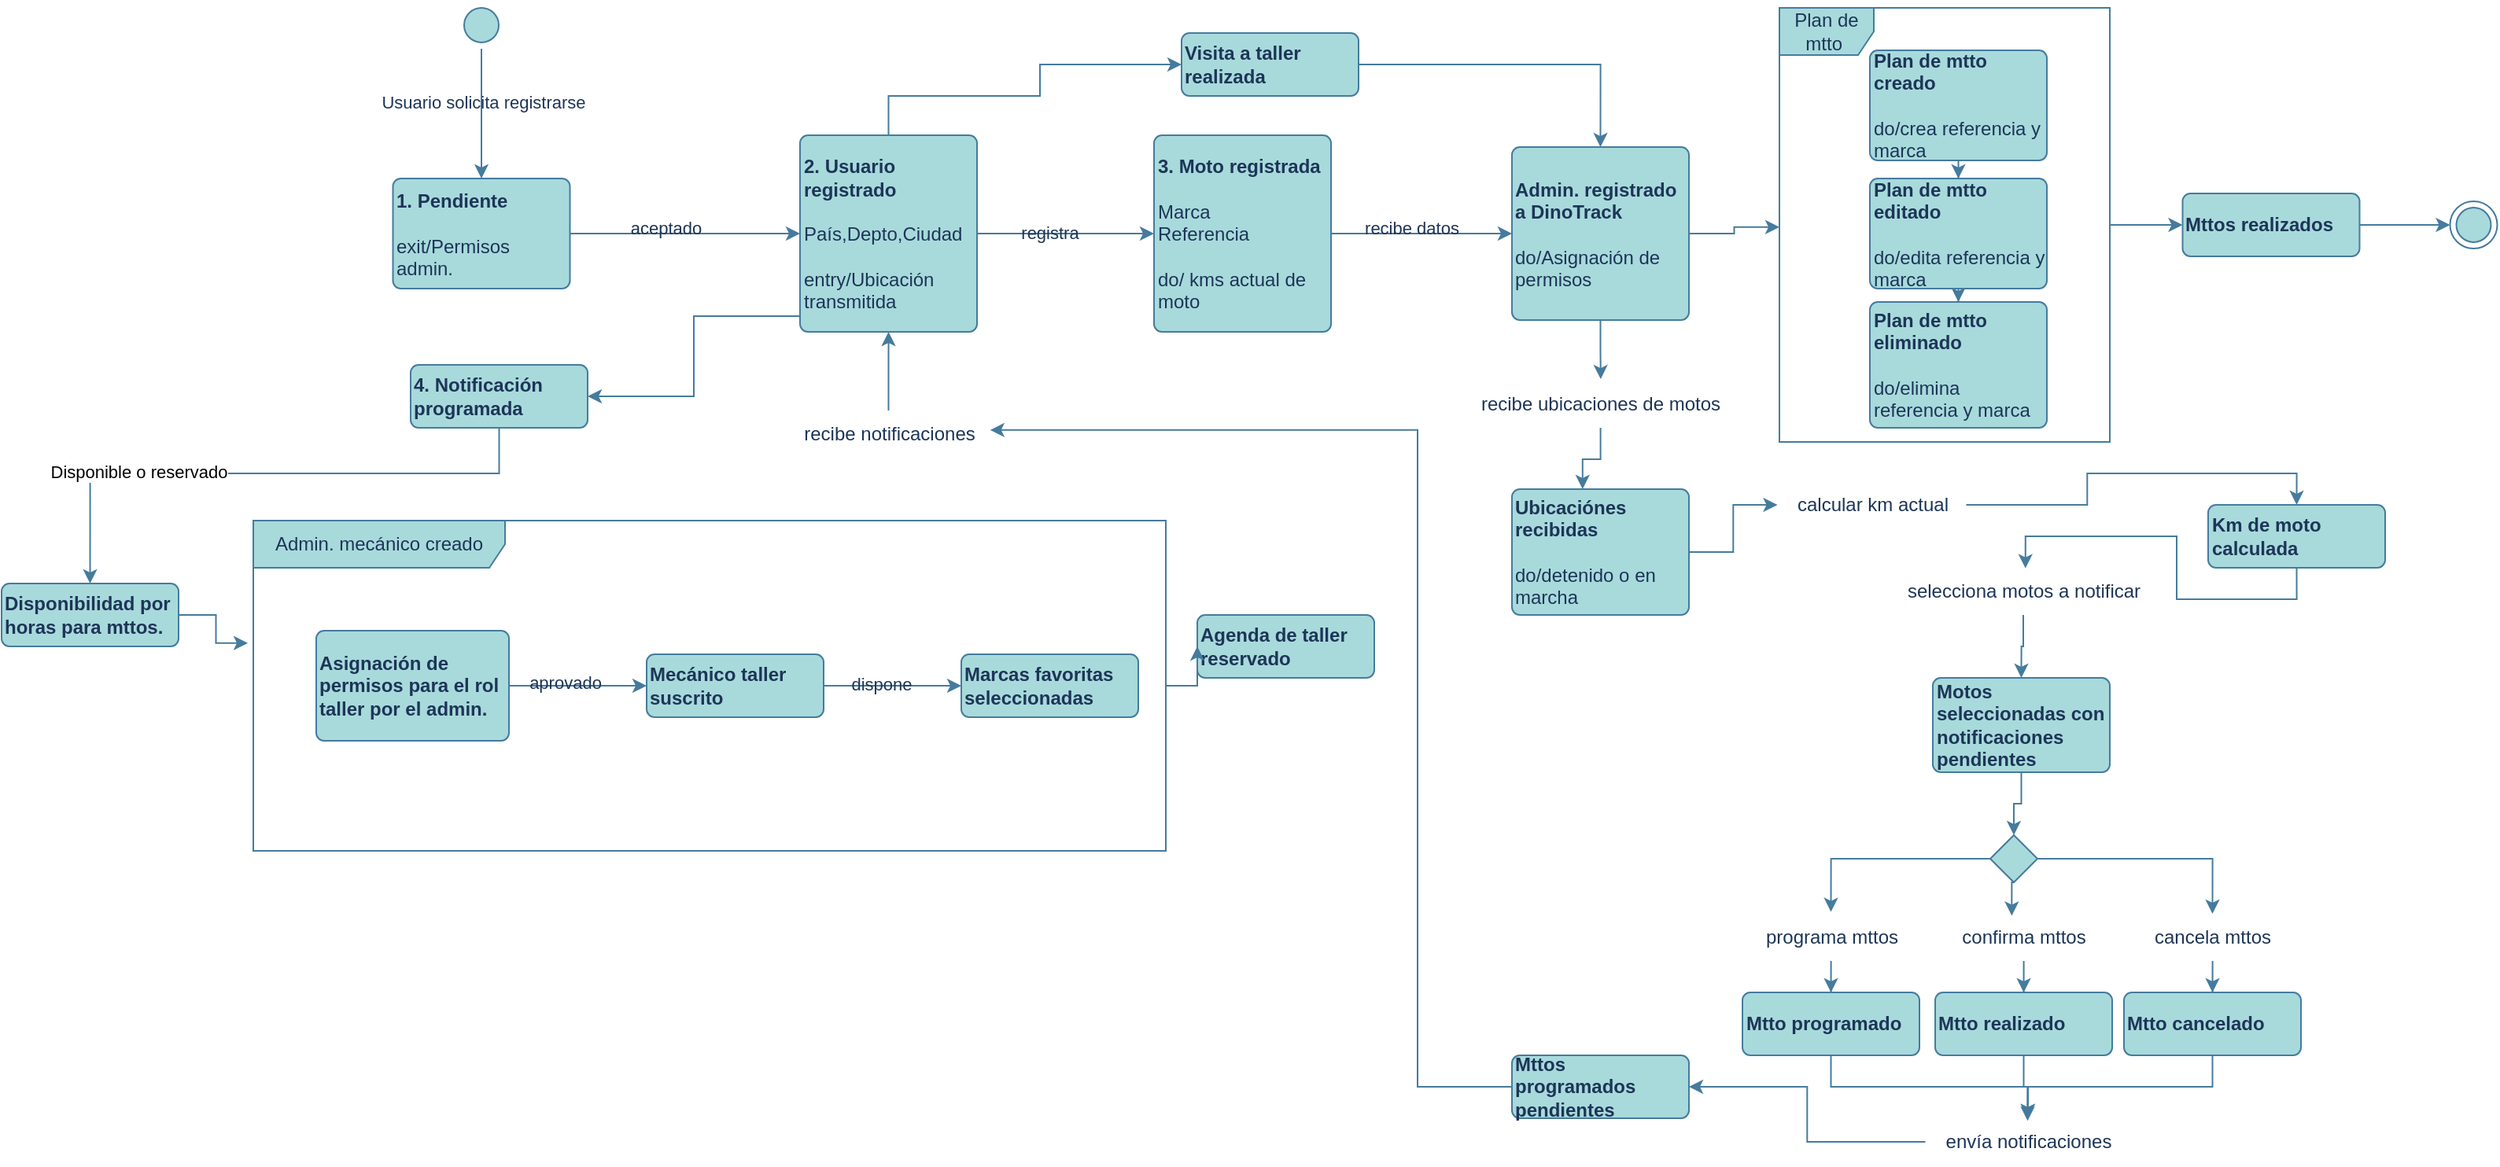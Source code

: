 <mxfile version="22.0.8" type="github">
  <diagram name="Page-1" id="2YBvvXClWsGukQMizWep">
    <mxGraphModel dx="2368" dy="646" grid="1" gridSize="10" guides="1" tooltips="1" connect="1" arrows="1" fold="1" page="1" pageScale="1" pageWidth="850" pageHeight="1100" math="0" shadow="0">
      <root>
        <mxCell id="0" />
        <mxCell id="1" parent="0" />
        <mxCell id="9uB-aW_XzF6aLIXHZRKK-7" style="edgeStyle=orthogonalEdgeStyle;rounded=0;orthogonalLoop=1;jettySize=auto;html=1;entryX=0.5;entryY=0;entryDx=0;entryDy=0;labelBackgroundColor=none;strokeColor=#457B9D;fontColor=default;" parent="1" source="9uB-aW_XzF6aLIXHZRKK-2" target="9uB-aW_XzF6aLIXHZRKK-16" edge="1">
          <mxGeometry relative="1" as="geometry">
            <mxPoint x="125" y="190" as="targetPoint" />
          </mxGeometry>
        </mxCell>
        <mxCell id="9uB-aW_XzF6aLIXHZRKK-9" value="Usuario solicita registrarse" style="edgeLabel;html=1;align=center;verticalAlign=middle;resizable=0;points=[];labelBackgroundColor=none;fontColor=#1D3557;" parent="9uB-aW_XzF6aLIXHZRKK-7" vertex="1" connectable="0">
          <mxGeometry x="-0.173" y="1" relative="1" as="geometry">
            <mxPoint as="offset" />
          </mxGeometry>
        </mxCell>
        <mxCell id="9uB-aW_XzF6aLIXHZRKK-2" value="" style="ellipse;html=1;shape=startState;fillColor=#A8DADC;strokeColor=#457B9D;labelBackgroundColor=none;fontColor=#1D3557;" parent="1" vertex="1">
          <mxGeometry x="110" y="50" width="30" height="30" as="geometry" />
        </mxCell>
        <mxCell id="9uB-aW_XzF6aLIXHZRKK-18" style="edgeStyle=orthogonalEdgeStyle;rounded=0;orthogonalLoop=1;jettySize=auto;html=1;entryX=0;entryY=0.5;entryDx=0;entryDy=0;labelBackgroundColor=none;strokeColor=#457B9D;fontColor=default;" parent="1" source="9uB-aW_XzF6aLIXHZRKK-16" target="9uB-aW_XzF6aLIXHZRKK-19" edge="1">
          <mxGeometry relative="1" as="geometry">
            <mxPoint x="230" y="200" as="targetPoint" />
          </mxGeometry>
        </mxCell>
        <mxCell id="9uB-aW_XzF6aLIXHZRKK-85" value="aceptado" style="edgeLabel;html=1;align=center;verticalAlign=middle;resizable=0;points=[];labelBackgroundColor=none;fontColor=#1D3557;" parent="9uB-aW_XzF6aLIXHZRKK-18" vertex="1" connectable="0">
          <mxGeometry x="-0.176" y="4" relative="1" as="geometry">
            <mxPoint as="offset" />
          </mxGeometry>
        </mxCell>
        <mxCell id="9uB-aW_XzF6aLIXHZRKK-16" value="&lt;b&gt;1. Pendiente&lt;br&gt;&lt;br&gt;&lt;/b&gt;exit/Permisos admin." style="html=1;align=left;verticalAlign=middle;rounded=1;absoluteArcSize=1;arcSize=10;dashed=0;whiteSpace=wrap;labelBackgroundColor=none;fillColor=#A8DADC;strokeColor=#457B9D;fontColor=#1D3557;" parent="1" vertex="1">
          <mxGeometry x="68.75" y="162.5" width="112.5" height="70" as="geometry" />
        </mxCell>
        <mxCell id="9uB-aW_XzF6aLIXHZRKK-21" style="edgeStyle=orthogonalEdgeStyle;rounded=0;orthogonalLoop=1;jettySize=auto;html=1;entryX=0;entryY=0.5;entryDx=0;entryDy=0;labelBackgroundColor=none;strokeColor=#457B9D;fontColor=default;" parent="1" source="9uB-aW_XzF6aLIXHZRKK-19" target="9uB-aW_XzF6aLIXHZRKK-20" edge="1">
          <mxGeometry relative="1" as="geometry" />
        </mxCell>
        <mxCell id="9uB-aW_XzF6aLIXHZRKK-86" value="registra" style="edgeLabel;html=1;align=center;verticalAlign=middle;resizable=0;points=[];labelBackgroundColor=none;fontColor=#1D3557;" parent="9uB-aW_XzF6aLIXHZRKK-21" vertex="1" connectable="0">
          <mxGeometry x="-0.18" y="1" relative="1" as="geometry">
            <mxPoint as="offset" />
          </mxGeometry>
        </mxCell>
        <mxCell id="9uB-aW_XzF6aLIXHZRKK-256" style="edgeStyle=orthogonalEdgeStyle;rounded=0;orthogonalLoop=1;jettySize=auto;html=1;entryX=1;entryY=0.5;entryDx=0;entryDy=0;labelBackgroundColor=none;strokeColor=#457B9D;fontColor=default;" parent="1" source="9uB-aW_XzF6aLIXHZRKK-19" target="9uB-aW_XzF6aLIXHZRKK-30" edge="1">
          <mxGeometry relative="1" as="geometry">
            <Array as="points">
              <mxPoint x="260" y="250" />
              <mxPoint x="260" y="301" />
            </Array>
          </mxGeometry>
        </mxCell>
        <mxCell id="9uB-aW_XzF6aLIXHZRKK-261" style="edgeStyle=orthogonalEdgeStyle;rounded=0;orthogonalLoop=1;jettySize=auto;html=1;entryX=0;entryY=0.5;entryDx=0;entryDy=0;labelBackgroundColor=none;strokeColor=#457B9D;fontColor=default;" parent="1" source="9uB-aW_XzF6aLIXHZRKK-19" target="9uB-aW_XzF6aLIXHZRKK-44" edge="1">
          <mxGeometry relative="1" as="geometry">
            <Array as="points">
              <mxPoint x="384" y="110" />
              <mxPoint x="480" y="110" />
              <mxPoint x="480" y="90" />
            </Array>
          </mxGeometry>
        </mxCell>
        <mxCell id="9uB-aW_XzF6aLIXHZRKK-19" value="&lt;b&gt;2. Usuario registrado&lt;/b&gt;&lt;br&gt;&lt;br&gt;País,Depto,Ciudad&lt;br&gt;&lt;br&gt;entry/Ubicación transmitida&lt;b&gt;&lt;br&gt;&lt;/b&gt;" style="html=1;align=left;verticalAlign=middle;rounded=1;absoluteArcSize=1;arcSize=10;dashed=0;whiteSpace=wrap;labelBackgroundColor=none;fillColor=#A8DADC;strokeColor=#457B9D;fontColor=#1D3557;" parent="1" vertex="1">
          <mxGeometry x="327.5" y="135" width="112.5" height="125" as="geometry" />
        </mxCell>
        <mxCell id="9uB-aW_XzF6aLIXHZRKK-210" style="edgeStyle=orthogonalEdgeStyle;rounded=0;orthogonalLoop=1;jettySize=auto;html=1;entryX=0;entryY=0.5;entryDx=0;entryDy=0;labelBackgroundColor=none;strokeColor=#457B9D;fontColor=default;" parent="1" source="9uB-aW_XzF6aLIXHZRKK-20" target="9uB-aW_XzF6aLIXHZRKK-48" edge="1">
          <mxGeometry relative="1" as="geometry" />
        </mxCell>
        <mxCell id="9uB-aW_XzF6aLIXHZRKK-211" value="recibe datos" style="edgeLabel;html=1;align=center;verticalAlign=middle;resizable=0;points=[];labelBackgroundColor=none;fontColor=#1D3557;" parent="9uB-aW_XzF6aLIXHZRKK-210" vertex="1" connectable="0">
          <mxGeometry x="-0.123" y="4" relative="1" as="geometry">
            <mxPoint as="offset" />
          </mxGeometry>
        </mxCell>
        <mxCell id="9uB-aW_XzF6aLIXHZRKK-20" value="&lt;b&gt;3. Moto registrada&lt;br&gt;&lt;/b&gt;&lt;br&gt;Marca&lt;br&gt;Referencia&lt;br&gt;&lt;br&gt;do/ kms actual de moto" style="html=1;align=left;verticalAlign=middle;rounded=1;absoluteArcSize=1;arcSize=10;dashed=0;whiteSpace=wrap;labelBackgroundColor=none;fillColor=#A8DADC;strokeColor=#457B9D;fontColor=#1D3557;" parent="1" vertex="1">
          <mxGeometry x="552.5" y="135" width="112.5" height="125" as="geometry" />
        </mxCell>
        <mxCell id="9uB-aW_XzF6aLIXHZRKK-257" style="edgeStyle=orthogonalEdgeStyle;rounded=0;orthogonalLoop=1;jettySize=auto;html=1;entryX=0.5;entryY=0;entryDx=0;entryDy=0;labelBackgroundColor=none;strokeColor=#457B9D;fontColor=default;" parent="1" source="9uB-aW_XzF6aLIXHZRKK-30" target="9uB-aW_XzF6aLIXHZRKK-76" edge="1">
          <mxGeometry relative="1" as="geometry">
            <Array as="points">
              <mxPoint x="136" y="350" />
              <mxPoint x="-124" y="350" />
            </Array>
          </mxGeometry>
        </mxCell>
        <mxCell id="_l7C2AWwMXPcwgIdUf1C-1" value="Disponible o reservado" style="edgeLabel;html=1;align=center;verticalAlign=middle;resizable=0;points=[];" vertex="1" connectable="0" parent="9uB-aW_XzF6aLIXHZRKK-257">
          <mxGeometry x="0.443" y="-1" relative="1" as="geometry">
            <mxPoint as="offset" />
          </mxGeometry>
        </mxCell>
        <mxCell id="9uB-aW_XzF6aLIXHZRKK-30" value="&lt;b&gt;4. Notificación&amp;nbsp;&lt;br&gt;programada&lt;br&gt;&lt;/b&gt;" style="html=1;align=left;verticalAlign=middle;rounded=1;absoluteArcSize=1;arcSize=10;dashed=0;whiteSpace=wrap;labelBackgroundColor=none;fillColor=#A8DADC;strokeColor=#457B9D;fontColor=#1D3557;" parent="1" vertex="1">
          <mxGeometry x="80" y="281" width="112.5" height="40" as="geometry" />
        </mxCell>
        <mxCell id="9uB-aW_XzF6aLIXHZRKK-247" style="edgeStyle=orthogonalEdgeStyle;rounded=0;orthogonalLoop=1;jettySize=auto;html=1;labelBackgroundColor=none;strokeColor=#457B9D;fontColor=default;" parent="1" source="9uB-aW_XzF6aLIXHZRKK-35" target="9uB-aW_XzF6aLIXHZRKK-73" edge="1">
          <mxGeometry relative="1" as="geometry">
            <Array as="points">
              <mxPoint x="983" y="740" />
              <mxPoint x="1108" y="740" />
            </Array>
          </mxGeometry>
        </mxCell>
        <mxCell id="9uB-aW_XzF6aLIXHZRKK-35" value="&lt;b&gt;Mtto programado&lt;br&gt;&lt;/b&gt;" style="html=1;align=left;verticalAlign=middle;rounded=1;absoluteArcSize=1;arcSize=10;dashed=0;whiteSpace=wrap;labelBackgroundColor=none;fillColor=#A8DADC;strokeColor=#457B9D;fontColor=#1D3557;" parent="1" vertex="1">
          <mxGeometry x="926.5" y="680" width="112.5" height="40" as="geometry" />
        </mxCell>
        <mxCell id="9uB-aW_XzF6aLIXHZRKK-250" style="edgeStyle=orthogonalEdgeStyle;rounded=0;orthogonalLoop=1;jettySize=auto;html=1;entryX=0.5;entryY=1;entryDx=0;entryDy=0;labelBackgroundColor=none;strokeColor=#457B9D;fontColor=default;" parent="1" source="9uB-aW_XzF6aLIXHZRKK-37" target="9uB-aW_XzF6aLIXHZRKK-19" edge="1">
          <mxGeometry relative="1" as="geometry" />
        </mxCell>
        <mxCell id="9uB-aW_XzF6aLIXHZRKK-37" value="recibe notificaciones" style="text;html=1;align=center;verticalAlign=middle;resizable=0;points=[];autosize=1;strokeColor=none;fillColor=none;labelBackgroundColor=none;fontColor=#1D3557;" parent="1" vertex="1">
          <mxGeometry x="318.75" y="310" width="130" height="30" as="geometry" />
        </mxCell>
        <mxCell id="9uB-aW_XzF6aLIXHZRKK-244" style="edgeStyle=orthogonalEdgeStyle;rounded=0;orthogonalLoop=1;jettySize=auto;html=1;entryX=0.5;entryY=0;entryDx=0;entryDy=0;labelBackgroundColor=none;strokeColor=#457B9D;fontColor=default;" parent="1" source="9uB-aW_XzF6aLIXHZRKK-39" target="9uB-aW_XzF6aLIXHZRKK-35" edge="1">
          <mxGeometry relative="1" as="geometry" />
        </mxCell>
        <mxCell id="9uB-aW_XzF6aLIXHZRKK-39" value="programa mttos" style="text;html=1;align=center;verticalAlign=middle;resizable=0;points=[];autosize=1;strokeColor=none;fillColor=none;labelBackgroundColor=none;fontColor=#1D3557;" parent="1" vertex="1">
          <mxGeometry x="927.75" y="630" width="110" height="30" as="geometry" />
        </mxCell>
        <mxCell id="9uB-aW_XzF6aLIXHZRKK-40" value="&lt;b&gt;Agenda de taller reservado&lt;br&gt;&lt;/b&gt;" style="html=1;align=left;verticalAlign=middle;rounded=1;absoluteArcSize=1;arcSize=10;dashed=0;whiteSpace=wrap;labelBackgroundColor=none;fillColor=#A8DADC;strokeColor=#457B9D;fontColor=#1D3557;" parent="1" vertex="1">
          <mxGeometry x="580" y="440" width="112.5" height="40" as="geometry" />
        </mxCell>
        <mxCell id="9uB-aW_XzF6aLIXHZRKK-242" style="edgeStyle=orthogonalEdgeStyle;rounded=0;orthogonalLoop=1;jettySize=auto;html=1;entryX=0.5;entryY=0;entryDx=0;entryDy=0;labelBackgroundColor=none;strokeColor=#457B9D;fontColor=default;" parent="1" source="9uB-aW_XzF6aLIXHZRKK-41" target="9uB-aW_XzF6aLIXHZRKK-42" edge="1">
          <mxGeometry relative="1" as="geometry" />
        </mxCell>
        <mxCell id="9uB-aW_XzF6aLIXHZRKK-41" value="confirma mttos" style="text;html=1;align=center;verticalAlign=middle;resizable=0;points=[];autosize=1;strokeColor=none;fillColor=none;labelBackgroundColor=none;fontColor=#1D3557;" parent="1" vertex="1">
          <mxGeometry x="1055.25" y="630" width="100" height="30" as="geometry" />
        </mxCell>
        <mxCell id="9uB-aW_XzF6aLIXHZRKK-42" value="&lt;b&gt;Mtto realizado&lt;br&gt;&lt;/b&gt;" style="html=1;align=left;verticalAlign=middle;rounded=1;absoluteArcSize=1;arcSize=10;dashed=0;whiteSpace=wrap;labelBackgroundColor=none;fillColor=#A8DADC;strokeColor=#457B9D;fontColor=#1D3557;" parent="1" vertex="1">
          <mxGeometry x="1049" y="680" width="112.5" height="40" as="geometry" />
        </mxCell>
        <mxCell id="9uB-aW_XzF6aLIXHZRKK-262" style="edgeStyle=orthogonalEdgeStyle;rounded=0;orthogonalLoop=1;jettySize=auto;html=1;entryX=0.5;entryY=0;entryDx=0;entryDy=0;labelBackgroundColor=none;strokeColor=#457B9D;fontColor=default;" parent="1" source="9uB-aW_XzF6aLIXHZRKK-44" target="9uB-aW_XzF6aLIXHZRKK-48" edge="1">
          <mxGeometry relative="1" as="geometry" />
        </mxCell>
        <mxCell id="9uB-aW_XzF6aLIXHZRKK-44" value="&lt;b&gt;Visita a taller realizada&lt;br&gt;&lt;/b&gt;" style="html=1;align=left;verticalAlign=middle;rounded=1;absoluteArcSize=1;arcSize=10;dashed=0;whiteSpace=wrap;labelBackgroundColor=none;fillColor=#A8DADC;strokeColor=#457B9D;fontColor=#1D3557;" parent="1" vertex="1">
          <mxGeometry x="570" y="70" width="112.5" height="40" as="geometry" />
        </mxCell>
        <mxCell id="9uB-aW_XzF6aLIXHZRKK-240" style="edgeStyle=orthogonalEdgeStyle;rounded=0;orthogonalLoop=1;jettySize=auto;html=1;entryX=0.5;entryY=0;entryDx=0;entryDy=0;labelBackgroundColor=none;strokeColor=#457B9D;fontColor=default;" parent="1" source="9uB-aW_XzF6aLIXHZRKK-45" target="9uB-aW_XzF6aLIXHZRKK-46" edge="1">
          <mxGeometry relative="1" as="geometry" />
        </mxCell>
        <mxCell id="9uB-aW_XzF6aLIXHZRKK-45" value="cancela mttos" style="text;html=1;align=center;verticalAlign=middle;resizable=0;points=[];autosize=1;strokeColor=none;fillColor=none;labelBackgroundColor=none;fontColor=#1D3557;" parent="1" vertex="1">
          <mxGeometry x="1175.25" y="630" width="100" height="30" as="geometry" />
        </mxCell>
        <mxCell id="9uB-aW_XzF6aLIXHZRKK-46" value="&lt;b&gt;Mtto cancelado&lt;br&gt;&lt;/b&gt;" style="html=1;align=left;verticalAlign=middle;rounded=1;absoluteArcSize=1;arcSize=10;dashed=0;whiteSpace=wrap;labelBackgroundColor=none;fillColor=#A8DADC;strokeColor=#457B9D;fontColor=#1D3557;" parent="1" vertex="1">
          <mxGeometry x="1169" y="680" width="112.5" height="40" as="geometry" />
        </mxCell>
        <mxCell id="9uB-aW_XzF6aLIXHZRKK-48" value="&lt;b&gt;Admin. registrado a DinoTrack&lt;/b&gt;&lt;br&gt;&lt;br&gt;do/Asignación de permisos&amp;nbsp;" style="html=1;align=left;verticalAlign=middle;rounded=1;absoluteArcSize=1;arcSize=10;dashed=0;whiteSpace=wrap;labelBackgroundColor=none;fillColor=#A8DADC;strokeColor=#457B9D;fontColor=#1D3557;" parent="1" vertex="1">
          <mxGeometry x="780" y="142.5" width="112.5" height="110" as="geometry" />
        </mxCell>
        <mxCell id="9uB-aW_XzF6aLIXHZRKK-224" style="edgeStyle=orthogonalEdgeStyle;rounded=0;orthogonalLoop=1;jettySize=auto;html=1;labelBackgroundColor=none;strokeColor=#457B9D;fontColor=default;" parent="1" source="9uB-aW_XzF6aLIXHZRKK-59" target="9uB-aW_XzF6aLIXHZRKK-60" edge="1">
          <mxGeometry relative="1" as="geometry" />
        </mxCell>
        <mxCell id="9uB-aW_XzF6aLIXHZRKK-59" value="&lt;b&gt;Plan de mtto creado&lt;/b&gt;&lt;br&gt;&lt;br&gt;do/crea referencia y marca" style="html=1;align=left;verticalAlign=middle;rounded=1;absoluteArcSize=1;arcSize=10;dashed=0;whiteSpace=wrap;labelBackgroundColor=none;fillColor=#A8DADC;strokeColor=#457B9D;fontColor=#1D3557;" parent="1" vertex="1">
          <mxGeometry x="1007.5" y="81" width="112.5" height="70" as="geometry" />
        </mxCell>
        <mxCell id="9uB-aW_XzF6aLIXHZRKK-225" style="edgeStyle=orthogonalEdgeStyle;rounded=0;orthogonalLoop=1;jettySize=auto;html=1;labelBackgroundColor=none;strokeColor=#457B9D;fontColor=default;" parent="1" source="9uB-aW_XzF6aLIXHZRKK-60" target="9uB-aW_XzF6aLIXHZRKK-61" edge="1">
          <mxGeometry relative="1" as="geometry" />
        </mxCell>
        <mxCell id="9uB-aW_XzF6aLIXHZRKK-60" value="&lt;b&gt;Plan de mtto editado&lt;/b&gt;&lt;br&gt;&lt;br&gt;do/edita referencia y marca" style="html=1;align=left;verticalAlign=middle;rounded=1;absoluteArcSize=1;arcSize=10;dashed=0;whiteSpace=wrap;labelBackgroundColor=none;fillColor=#A8DADC;strokeColor=#457B9D;fontColor=#1D3557;" parent="1" vertex="1">
          <mxGeometry x="1007.5" y="162.5" width="112.5" height="70" as="geometry" />
        </mxCell>
        <mxCell id="9uB-aW_XzF6aLIXHZRKK-61" value="&lt;b&gt;Plan de mtto eliminado&lt;/b&gt;&lt;br&gt;&lt;br&gt;do/elimina referencia y marca" style="html=1;align=left;verticalAlign=middle;rounded=1;absoluteArcSize=1;arcSize=10;dashed=0;whiteSpace=wrap;labelBackgroundColor=none;fillColor=#A8DADC;strokeColor=#457B9D;fontColor=#1D3557;" parent="1" vertex="1">
          <mxGeometry x="1007.5" y="241" width="112.5" height="80" as="geometry" />
        </mxCell>
        <mxCell id="9uB-aW_XzF6aLIXHZRKK-233" style="edgeStyle=orthogonalEdgeStyle;rounded=0;orthogonalLoop=1;jettySize=auto;html=1;entryX=0.5;entryY=0;entryDx=0;entryDy=0;labelBackgroundColor=none;strokeColor=#457B9D;fontColor=default;" parent="1" source="9uB-aW_XzF6aLIXHZRKK-62" target="9uB-aW_XzF6aLIXHZRKK-63" edge="1">
          <mxGeometry relative="1" as="geometry" />
        </mxCell>
        <mxCell id="9uB-aW_XzF6aLIXHZRKK-62" value="calcular km actual" style="text;html=1;align=center;verticalAlign=middle;resizable=0;points=[];autosize=1;strokeColor=none;fillColor=none;labelBackgroundColor=none;fontColor=#1D3557;" parent="1" vertex="1">
          <mxGeometry x="948.75" y="355" width="120" height="30" as="geometry" />
        </mxCell>
        <mxCell id="9uB-aW_XzF6aLIXHZRKK-63" value="&lt;b&gt;Km de moto calculada&lt;br&gt;&lt;/b&gt;" style="html=1;align=left;verticalAlign=middle;rounded=1;absoluteArcSize=1;arcSize=10;dashed=0;whiteSpace=wrap;labelBackgroundColor=none;fillColor=#A8DADC;strokeColor=#457B9D;fontColor=#1D3557;" parent="1" vertex="1">
          <mxGeometry x="1222.5" y="370" width="112.5" height="40" as="geometry" />
        </mxCell>
        <mxCell id="9uB-aW_XzF6aLIXHZRKK-232" style="edgeStyle=orthogonalEdgeStyle;rounded=0;orthogonalLoop=1;jettySize=auto;html=1;labelBackgroundColor=none;strokeColor=#457B9D;fontColor=default;" parent="1" source="9uB-aW_XzF6aLIXHZRKK-65" target="9uB-aW_XzF6aLIXHZRKK-62" edge="1">
          <mxGeometry relative="1" as="geometry" />
        </mxCell>
        <mxCell id="9uB-aW_XzF6aLIXHZRKK-65" value="&lt;b&gt;Ubicaciónes recibidas&lt;/b&gt;&lt;br&gt;&lt;br&gt;do/detenido o en marcha" style="html=1;align=left;verticalAlign=middle;rounded=1;absoluteArcSize=1;arcSize=10;dashed=0;whiteSpace=wrap;labelBackgroundColor=none;fillColor=#A8DADC;strokeColor=#457B9D;fontColor=#1D3557;" parent="1" vertex="1">
          <mxGeometry x="780" y="360" width="112.5" height="80" as="geometry" />
        </mxCell>
        <mxCell id="9uB-aW_XzF6aLIXHZRKK-238" style="edgeStyle=orthogonalEdgeStyle;rounded=0;orthogonalLoop=1;jettySize=auto;html=1;entryX=0.5;entryY=0;entryDx=0;entryDy=0;labelBackgroundColor=none;strokeColor=#457B9D;fontColor=default;" parent="1" source="9uB-aW_XzF6aLIXHZRKK-66" target="9uB-aW_XzF6aLIXHZRKK-237" edge="1">
          <mxGeometry relative="1" as="geometry" />
        </mxCell>
        <mxCell id="9uB-aW_XzF6aLIXHZRKK-66" value="&lt;b&gt;Motos seleccionadas con notificaciones pendientes&lt;br&gt;&lt;/b&gt;" style="html=1;align=left;verticalAlign=middle;rounded=1;absoluteArcSize=1;arcSize=10;dashed=0;whiteSpace=wrap;labelBackgroundColor=none;fillColor=#A8DADC;strokeColor=#457B9D;fontColor=#1D3557;" parent="1" vertex="1">
          <mxGeometry x="1047.5" y="480" width="112.5" height="60" as="geometry" />
        </mxCell>
        <mxCell id="9uB-aW_XzF6aLIXHZRKK-68" value="&lt;b&gt;Mttos programados pendientes&lt;br&gt;&lt;/b&gt;" style="html=1;align=left;verticalAlign=middle;rounded=1;absoluteArcSize=1;arcSize=10;dashed=0;whiteSpace=wrap;labelBackgroundColor=none;fillColor=#A8DADC;strokeColor=#457B9D;fontColor=#1D3557;" parent="1" vertex="1">
          <mxGeometry x="780" y="720" width="112.5" height="40" as="geometry" />
        </mxCell>
        <mxCell id="9uB-aW_XzF6aLIXHZRKK-236" style="edgeStyle=orthogonalEdgeStyle;rounded=0;orthogonalLoop=1;jettySize=auto;html=1;entryX=0.5;entryY=0;entryDx=0;entryDy=0;labelBackgroundColor=none;strokeColor=#457B9D;fontColor=default;" parent="1" source="9uB-aW_XzF6aLIXHZRKK-69" target="9uB-aW_XzF6aLIXHZRKK-66" edge="1">
          <mxGeometry relative="1" as="geometry" />
        </mxCell>
        <mxCell id="9uB-aW_XzF6aLIXHZRKK-69" value="selecciona motos a notificar" style="text;html=1;align=center;verticalAlign=middle;resizable=0;points=[];autosize=1;strokeColor=none;fillColor=none;labelBackgroundColor=none;fontColor=#1D3557;" parent="1" vertex="1">
          <mxGeometry x="1020" y="410" width="170" height="30" as="geometry" />
        </mxCell>
        <mxCell id="9uB-aW_XzF6aLIXHZRKK-72" value="recibe ubicaciones de motos" style="text;html=1;align=center;verticalAlign=middle;resizable=0;points=[];autosize=1;strokeColor=none;fillColor=none;labelBackgroundColor=none;fontColor=#1D3557;" parent="1" vertex="1">
          <mxGeometry x="746.25" y="291" width="180" height="30" as="geometry" />
        </mxCell>
        <mxCell id="9uB-aW_XzF6aLIXHZRKK-248" value="" style="edgeStyle=orthogonalEdgeStyle;rounded=0;orthogonalLoop=1;jettySize=auto;html=1;labelBackgroundColor=none;strokeColor=#457B9D;fontColor=default;" parent="1" source="9uB-aW_XzF6aLIXHZRKK-73" target="9uB-aW_XzF6aLIXHZRKK-68" edge="1">
          <mxGeometry relative="1" as="geometry" />
        </mxCell>
        <mxCell id="9uB-aW_XzF6aLIXHZRKK-73" value="envía notificaciones" style="text;html=1;align=center;verticalAlign=middle;resizable=0;points=[];autosize=1;strokeColor=none;fillColor=none;labelBackgroundColor=none;fontColor=#1D3557;" parent="1" vertex="1">
          <mxGeometry x="1042.75" y="760" width="130" height="30" as="geometry" />
        </mxCell>
        <mxCell id="9uB-aW_XzF6aLIXHZRKK-76" value="&lt;b&gt;Disponibilidad por horas para mttos.&lt;br&gt;&lt;/b&gt;" style="html=1;align=left;verticalAlign=middle;rounded=1;absoluteArcSize=1;arcSize=10;dashed=0;whiteSpace=wrap;labelBackgroundColor=none;fillColor=#A8DADC;strokeColor=#457B9D;fontColor=#1D3557;" parent="1" vertex="1">
          <mxGeometry x="-180" y="420" width="112.5" height="40" as="geometry" />
        </mxCell>
        <mxCell id="9uB-aW_XzF6aLIXHZRKK-79" style="edgeStyle=orthogonalEdgeStyle;rounded=0;orthogonalLoop=1;jettySize=auto;html=1;entryX=0;entryY=0.5;entryDx=0;entryDy=0;labelBackgroundColor=none;strokeColor=#457B9D;fontColor=default;" parent="1" source="9uB-aW_XzF6aLIXHZRKK-77" target="9uB-aW_XzF6aLIXHZRKK-78" edge="1">
          <mxGeometry relative="1" as="geometry" />
        </mxCell>
        <mxCell id="9uB-aW_XzF6aLIXHZRKK-77" value="&lt;b&gt;Mttos realizados&lt;br&gt;&lt;/b&gt;" style="html=1;align=left;verticalAlign=middle;rounded=1;absoluteArcSize=1;arcSize=10;dashed=0;whiteSpace=wrap;labelBackgroundColor=none;fillColor=#A8DADC;strokeColor=#457B9D;fontColor=#1D3557;" parent="1" vertex="1">
          <mxGeometry x="1206.25" y="172" width="112.5" height="40" as="geometry" />
        </mxCell>
        <mxCell id="9uB-aW_XzF6aLIXHZRKK-78" value="" style="ellipse;html=1;shape=endState;fillColor=#A8DADC;strokeColor=#457B9D;labelBackgroundColor=none;fontColor=#1D3557;" parent="1" vertex="1">
          <mxGeometry x="1376.25" y="177" width="30" height="30" as="geometry" />
        </mxCell>
        <mxCell id="9uB-aW_XzF6aLIXHZRKK-106" style="edgeStyle=orthogonalEdgeStyle;rounded=0;orthogonalLoop=1;jettySize=auto;html=1;entryX=0;entryY=0.5;entryDx=0;entryDy=0;labelBackgroundColor=none;strokeColor=#457B9D;fontColor=default;" parent="1" source="9uB-aW_XzF6aLIXHZRKK-92" target="9uB-aW_XzF6aLIXHZRKK-40" edge="1">
          <mxGeometry relative="1" as="geometry" />
        </mxCell>
        <mxCell id="9uB-aW_XzF6aLIXHZRKK-92" value="Admin. mecánico creado" style="shape=umlFrame;whiteSpace=wrap;html=1;pointerEvents=0;recursiveResize=0;container=1;collapsible=0;width=160;labelBackgroundColor=none;fillColor=#A8DADC;strokeColor=#457B9D;fontColor=#1D3557;" parent="1" vertex="1">
          <mxGeometry x="-20" y="380" width="580" height="210" as="geometry" />
        </mxCell>
        <mxCell id="9uB-aW_XzF6aLIXHZRKK-71" value="&lt;b&gt;Mecánico taller suscrito&lt;br&gt;&lt;/b&gt;" style="html=1;align=left;verticalAlign=middle;rounded=1;absoluteArcSize=1;arcSize=10;dashed=0;whiteSpace=wrap;labelBackgroundColor=none;fillColor=#A8DADC;strokeColor=#457B9D;fontColor=#1D3557;" parent="9uB-aW_XzF6aLIXHZRKK-92" vertex="1">
          <mxGeometry x="250" y="85" width="112.5" height="40" as="geometry" />
        </mxCell>
        <mxCell id="9uB-aW_XzF6aLIXHZRKK-89" style="edgeStyle=orthogonalEdgeStyle;rounded=0;orthogonalLoop=1;jettySize=auto;html=1;exitX=1;exitY=0.5;exitDx=0;exitDy=0;entryX=0;entryY=0.5;entryDx=0;entryDy=0;labelBackgroundColor=none;strokeColor=#457B9D;fontColor=default;" parent="9uB-aW_XzF6aLIXHZRKK-92" source="9uB-aW_XzF6aLIXHZRKK-74" target="9uB-aW_XzF6aLIXHZRKK-71" edge="1">
          <mxGeometry relative="1" as="geometry" />
        </mxCell>
        <mxCell id="9uB-aW_XzF6aLIXHZRKK-101" value="aprovado" style="edgeLabel;html=1;align=center;verticalAlign=middle;resizable=0;points=[];labelBackgroundColor=none;fontColor=#1D3557;" parent="9uB-aW_XzF6aLIXHZRKK-89" vertex="1" connectable="0">
          <mxGeometry x="-0.201" y="2" relative="1" as="geometry">
            <mxPoint as="offset" />
          </mxGeometry>
        </mxCell>
        <mxCell id="9uB-aW_XzF6aLIXHZRKK-75" value="&lt;b&gt;Marcas favoritas seleccionadas&lt;br&gt;&lt;/b&gt;" style="html=1;align=left;verticalAlign=middle;rounded=1;absoluteArcSize=1;arcSize=10;dashed=0;whiteSpace=wrap;labelBackgroundColor=none;fillColor=#A8DADC;strokeColor=#457B9D;fontColor=#1D3557;" parent="9uB-aW_XzF6aLIXHZRKK-92" vertex="1">
          <mxGeometry x="450" y="85" width="112.5" height="40" as="geometry" />
        </mxCell>
        <mxCell id="9uB-aW_XzF6aLIXHZRKK-90" style="edgeStyle=orthogonalEdgeStyle;rounded=0;orthogonalLoop=1;jettySize=auto;html=1;entryX=0;entryY=0.5;entryDx=0;entryDy=0;labelBackgroundColor=none;strokeColor=#457B9D;fontColor=default;" parent="9uB-aW_XzF6aLIXHZRKK-92" source="9uB-aW_XzF6aLIXHZRKK-71" target="9uB-aW_XzF6aLIXHZRKK-75" edge="1">
          <mxGeometry relative="1" as="geometry" />
        </mxCell>
        <mxCell id="9uB-aW_XzF6aLIXHZRKK-102" value="dispone" style="edgeLabel;html=1;align=center;verticalAlign=middle;resizable=0;points=[];labelBackgroundColor=none;fontColor=#1D3557;" parent="9uB-aW_XzF6aLIXHZRKK-90" vertex="1" connectable="0">
          <mxGeometry x="-0.17" y="1" relative="1" as="geometry">
            <mxPoint as="offset" />
          </mxGeometry>
        </mxCell>
        <mxCell id="9uB-aW_XzF6aLIXHZRKK-74" value="&lt;b&gt;Asignación de permisos para el rol taller por el admin.&lt;br&gt;&lt;/b&gt;" style="html=1;align=left;verticalAlign=middle;rounded=1;absoluteArcSize=1;arcSize=10;dashed=0;whiteSpace=wrap;labelBackgroundColor=none;fillColor=#A8DADC;strokeColor=#457B9D;fontColor=#1D3557;" parent="9uB-aW_XzF6aLIXHZRKK-92" vertex="1">
          <mxGeometry x="40" y="70" width="122.5" height="70" as="geometry" />
        </mxCell>
        <mxCell id="9uB-aW_XzF6aLIXHZRKK-263" style="edgeStyle=orthogonalEdgeStyle;rounded=0;orthogonalLoop=1;jettySize=auto;html=1;entryX=0;entryY=0.5;entryDx=0;entryDy=0;labelBackgroundColor=none;strokeColor=#457B9D;fontColor=default;" parent="1" source="9uB-aW_XzF6aLIXHZRKK-212" target="9uB-aW_XzF6aLIXHZRKK-77" edge="1">
          <mxGeometry relative="1" as="geometry" />
        </mxCell>
        <mxCell id="9uB-aW_XzF6aLIXHZRKK-212" value="Plan de mtto&amp;nbsp;" style="shape=umlFrame;whiteSpace=wrap;html=1;pointerEvents=0;labelBackgroundColor=none;fillColor=#A8DADC;strokeColor=#457B9D;fontColor=#1D3557;" parent="1" vertex="1">
          <mxGeometry x="950" y="54" width="210" height="276" as="geometry" />
        </mxCell>
        <mxCell id="9uB-aW_XzF6aLIXHZRKK-227" style="edgeStyle=orthogonalEdgeStyle;rounded=0;orthogonalLoop=1;jettySize=auto;html=1;entryX=0;entryY=0.505;entryDx=0;entryDy=0;entryPerimeter=0;labelBackgroundColor=none;strokeColor=#457B9D;fontColor=default;" parent="1" source="9uB-aW_XzF6aLIXHZRKK-48" target="9uB-aW_XzF6aLIXHZRKK-212" edge="1">
          <mxGeometry relative="1" as="geometry" />
        </mxCell>
        <mxCell id="9uB-aW_XzF6aLIXHZRKK-231" style="edgeStyle=orthogonalEdgeStyle;rounded=0;orthogonalLoop=1;jettySize=auto;html=1;entryX=0.399;entryY=0;entryDx=0;entryDy=0;entryPerimeter=0;labelBackgroundColor=none;strokeColor=#457B9D;fontColor=default;" parent="1" source="9uB-aW_XzF6aLIXHZRKK-72" target="9uB-aW_XzF6aLIXHZRKK-65" edge="1">
          <mxGeometry relative="1" as="geometry" />
        </mxCell>
        <mxCell id="9uB-aW_XzF6aLIXHZRKK-234" style="edgeStyle=orthogonalEdgeStyle;rounded=0;orthogonalLoop=1;jettySize=auto;html=1;exitX=0.5;exitY=1;exitDx=0;exitDy=0;entryX=0.508;entryY=0.011;entryDx=0;entryDy=0;entryPerimeter=0;labelBackgroundColor=none;strokeColor=#457B9D;fontColor=default;" parent="1" source="9uB-aW_XzF6aLIXHZRKK-63" target="9uB-aW_XzF6aLIXHZRKK-69" edge="1">
          <mxGeometry relative="1" as="geometry" />
        </mxCell>
        <mxCell id="9uB-aW_XzF6aLIXHZRKK-237" value="" style="rhombus;labelBackgroundColor=none;fillColor=#A8DADC;strokeColor=#457B9D;fontColor=#1D3557;" parent="1" vertex="1">
          <mxGeometry x="1084" y="580" width="30" height="30" as="geometry" />
        </mxCell>
        <mxCell id="9uB-aW_XzF6aLIXHZRKK-239" style="edgeStyle=orthogonalEdgeStyle;rounded=0;orthogonalLoop=1;jettySize=auto;html=1;entryX=0.5;entryY=0;entryDx=0;entryDy=0;entryPerimeter=0;labelBackgroundColor=none;strokeColor=#457B9D;fontColor=default;" parent="1" source="9uB-aW_XzF6aLIXHZRKK-237" target="9uB-aW_XzF6aLIXHZRKK-45" edge="1">
          <mxGeometry relative="1" as="geometry" />
        </mxCell>
        <mxCell id="9uB-aW_XzF6aLIXHZRKK-241" style="edgeStyle=orthogonalEdgeStyle;rounded=0;orthogonalLoop=1;jettySize=auto;html=1;exitX=0.5;exitY=1;exitDx=0;exitDy=0;entryX=0.424;entryY=0.04;entryDx=0;entryDy=0;entryPerimeter=0;labelBackgroundColor=none;strokeColor=#457B9D;fontColor=default;" parent="1" source="9uB-aW_XzF6aLIXHZRKK-237" target="9uB-aW_XzF6aLIXHZRKK-41" edge="1">
          <mxGeometry relative="1" as="geometry" />
        </mxCell>
        <mxCell id="9uB-aW_XzF6aLIXHZRKK-243" style="edgeStyle=orthogonalEdgeStyle;rounded=0;orthogonalLoop=1;jettySize=auto;html=1;entryX=0.5;entryY=-0.04;entryDx=0;entryDy=0;entryPerimeter=0;labelBackgroundColor=none;strokeColor=#457B9D;fontColor=default;" parent="1" source="9uB-aW_XzF6aLIXHZRKK-237" target="9uB-aW_XzF6aLIXHZRKK-39" edge="1">
          <mxGeometry relative="1" as="geometry" />
        </mxCell>
        <mxCell id="9uB-aW_XzF6aLIXHZRKK-245" style="edgeStyle=orthogonalEdgeStyle;rounded=0;orthogonalLoop=1;jettySize=auto;html=1;entryX=0.5;entryY=0;entryDx=0;entryDy=0;entryPerimeter=0;labelBackgroundColor=none;strokeColor=#457B9D;fontColor=default;" parent="1" source="9uB-aW_XzF6aLIXHZRKK-46" target="9uB-aW_XzF6aLIXHZRKK-73" edge="1">
          <mxGeometry relative="1" as="geometry" />
        </mxCell>
        <mxCell id="9uB-aW_XzF6aLIXHZRKK-246" style="edgeStyle=orthogonalEdgeStyle;rounded=0;orthogonalLoop=1;jettySize=auto;html=1;entryX=0.5;entryY=0.053;entryDx=0;entryDy=0;entryPerimeter=0;labelBackgroundColor=none;strokeColor=#457B9D;fontColor=default;" parent="1" source="9uB-aW_XzF6aLIXHZRKK-42" target="9uB-aW_XzF6aLIXHZRKK-73" edge="1">
          <mxGeometry relative="1" as="geometry" />
        </mxCell>
        <mxCell id="9uB-aW_XzF6aLIXHZRKK-249" style="edgeStyle=orthogonalEdgeStyle;rounded=0;orthogonalLoop=1;jettySize=auto;html=1;entryX=0.997;entryY=0.413;entryDx=0;entryDy=0;entryPerimeter=0;labelBackgroundColor=none;strokeColor=#457B9D;fontColor=default;" parent="1" source="9uB-aW_XzF6aLIXHZRKK-68" target="9uB-aW_XzF6aLIXHZRKK-37" edge="1">
          <mxGeometry relative="1" as="geometry">
            <Array as="points">
              <mxPoint x="720" y="740" />
              <mxPoint x="720" y="322" />
            </Array>
          </mxGeometry>
        </mxCell>
        <mxCell id="9uB-aW_XzF6aLIXHZRKK-252" style="edgeStyle=orthogonalEdgeStyle;rounded=0;orthogonalLoop=1;jettySize=auto;html=1;entryX=0.501;entryY=-0.033;entryDx=0;entryDy=0;entryPerimeter=0;labelBackgroundColor=none;strokeColor=#457B9D;fontColor=default;" parent="1" source="9uB-aW_XzF6aLIXHZRKK-48" target="9uB-aW_XzF6aLIXHZRKK-72" edge="1">
          <mxGeometry relative="1" as="geometry" />
        </mxCell>
        <mxCell id="9uB-aW_XzF6aLIXHZRKK-258" style="edgeStyle=orthogonalEdgeStyle;rounded=0;orthogonalLoop=1;jettySize=auto;html=1;entryX=-0.006;entryY=0.371;entryDx=0;entryDy=0;entryPerimeter=0;labelBackgroundColor=none;strokeColor=#457B9D;fontColor=default;" parent="1" source="9uB-aW_XzF6aLIXHZRKK-76" target="9uB-aW_XzF6aLIXHZRKK-92" edge="1">
          <mxGeometry relative="1" as="geometry" />
        </mxCell>
      </root>
    </mxGraphModel>
  </diagram>
</mxfile>
